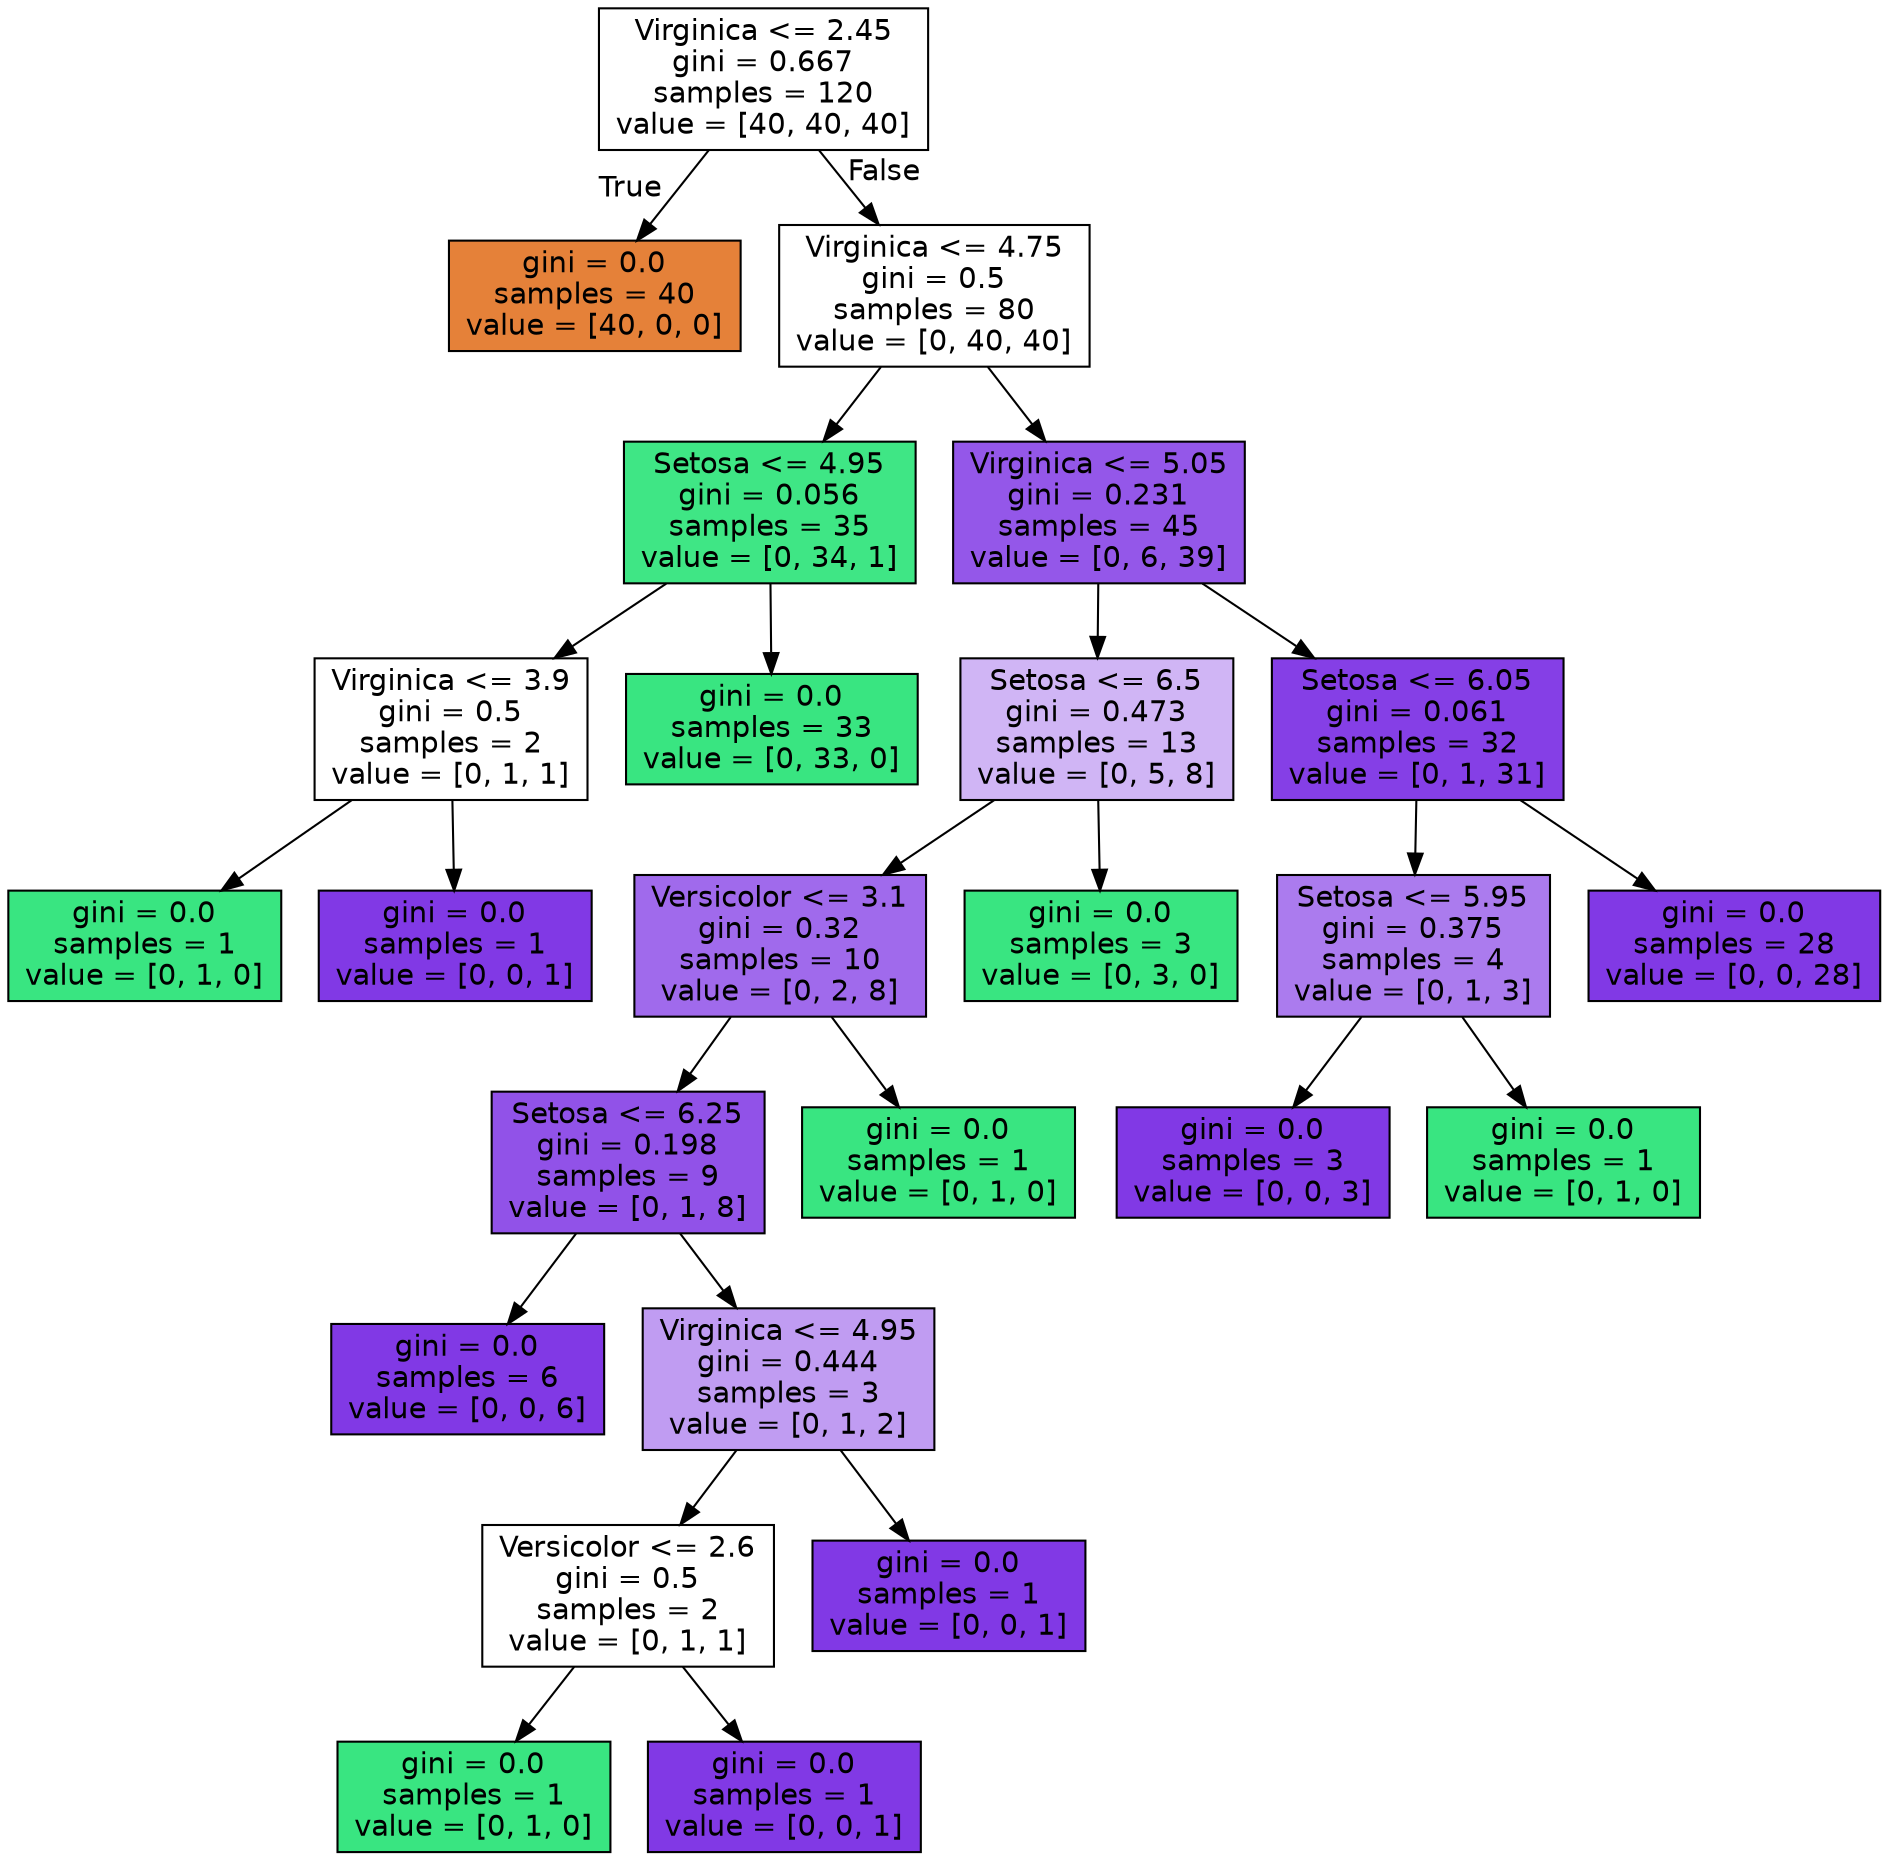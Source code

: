 digraph Tree {
node [shape=box, style="filled", color="black", fontname="helvetica"] ;
edge [fontname="helvetica"] ;
0 [label="Virginica <= 2.45\ngini = 0.667\nsamples = 120\nvalue = [40, 40, 40]", fillcolor="#ffffff"] ;
1 [label="gini = 0.0\nsamples = 40\nvalue = [40, 0, 0]", fillcolor="#e58139"] ;
0 -> 1 [labeldistance=2.5, labelangle=45, headlabel="True"] ;
2 [label="Virginica <= 4.75\ngini = 0.5\nsamples = 80\nvalue = [0, 40, 40]", fillcolor="#ffffff"] ;
0 -> 2 [labeldistance=2.5, labelangle=-45, headlabel="False"] ;
3 [label="Setosa <= 4.95\ngini = 0.056\nsamples = 35\nvalue = [0, 34, 1]", fillcolor="#3fe685"] ;
2 -> 3 ;
4 [label="Virginica <= 3.9\ngini = 0.5\nsamples = 2\nvalue = [0, 1, 1]", fillcolor="#ffffff"] ;
3 -> 4 ;
5 [label="gini = 0.0\nsamples = 1\nvalue = [0, 1, 0]", fillcolor="#39e581"] ;
4 -> 5 ;
6 [label="gini = 0.0\nsamples = 1\nvalue = [0, 0, 1]", fillcolor="#8139e5"] ;
4 -> 6 ;
7 [label="gini = 0.0\nsamples = 33\nvalue = [0, 33, 0]", fillcolor="#39e581"] ;
3 -> 7 ;
8 [label="Virginica <= 5.05\ngini = 0.231\nsamples = 45\nvalue = [0, 6, 39]", fillcolor="#9457e9"] ;
2 -> 8 ;
9 [label="Setosa <= 6.5\ngini = 0.473\nsamples = 13\nvalue = [0, 5, 8]", fillcolor="#d0b5f5"] ;
8 -> 9 ;
10 [label="Versicolor <= 3.1\ngini = 0.32\nsamples = 10\nvalue = [0, 2, 8]", fillcolor="#a06aec"] ;
9 -> 10 ;
11 [label="Setosa <= 6.25\ngini = 0.198\nsamples = 9\nvalue = [0, 1, 8]", fillcolor="#9152e8"] ;
10 -> 11 ;
12 [label="gini = 0.0\nsamples = 6\nvalue = [0, 0, 6]", fillcolor="#8139e5"] ;
11 -> 12 ;
13 [label="Virginica <= 4.95\ngini = 0.444\nsamples = 3\nvalue = [0, 1, 2]", fillcolor="#c09cf2"] ;
11 -> 13 ;
14 [label="Versicolor <= 2.6\ngini = 0.5\nsamples = 2\nvalue = [0, 1, 1]", fillcolor="#ffffff"] ;
13 -> 14 ;
15 [label="gini = 0.0\nsamples = 1\nvalue = [0, 1, 0]", fillcolor="#39e581"] ;
14 -> 15 ;
16 [label="gini = 0.0\nsamples = 1\nvalue = [0, 0, 1]", fillcolor="#8139e5"] ;
14 -> 16 ;
17 [label="gini = 0.0\nsamples = 1\nvalue = [0, 0, 1]", fillcolor="#8139e5"] ;
13 -> 17 ;
18 [label="gini = 0.0\nsamples = 1\nvalue = [0, 1, 0]", fillcolor="#39e581"] ;
10 -> 18 ;
19 [label="gini = 0.0\nsamples = 3\nvalue = [0, 3, 0]", fillcolor="#39e581"] ;
9 -> 19 ;
20 [label="Setosa <= 6.05\ngini = 0.061\nsamples = 32\nvalue = [0, 1, 31]", fillcolor="#853fe6"] ;
8 -> 20 ;
21 [label="Setosa <= 5.95\ngini = 0.375\nsamples = 4\nvalue = [0, 1, 3]", fillcolor="#ab7bee"] ;
20 -> 21 ;
22 [label="gini = 0.0\nsamples = 3\nvalue = [0, 0, 3]", fillcolor="#8139e5"] ;
21 -> 22 ;
23 [label="gini = 0.0\nsamples = 1\nvalue = [0, 1, 0]", fillcolor="#39e581"] ;
21 -> 23 ;
24 [label="gini = 0.0\nsamples = 28\nvalue = [0, 0, 28]", fillcolor="#8139e5"] ;
20 -> 24 ;
}